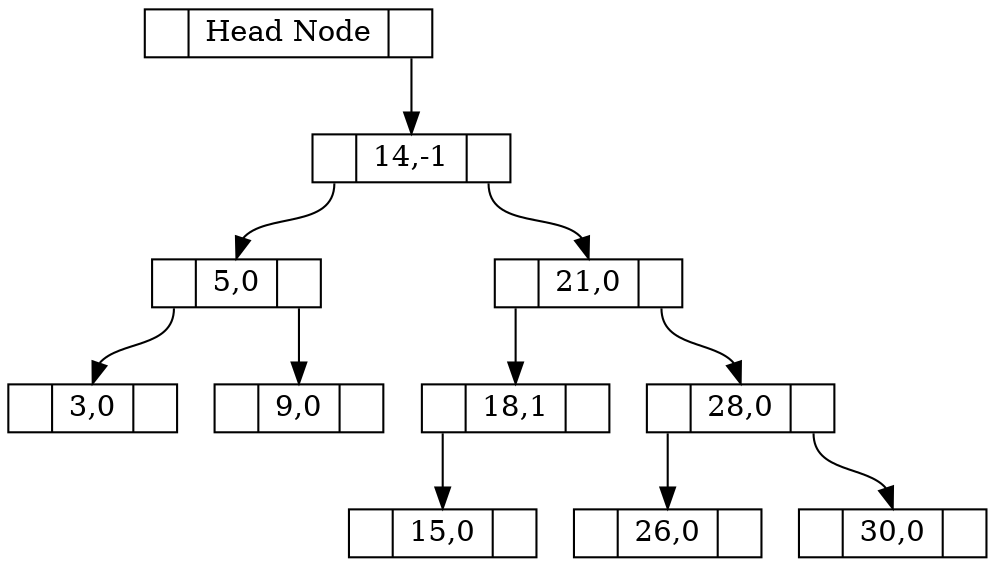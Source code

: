 digraph g { 
	node[shape = record, height = .1];
	node2147483647[label = "<l> | <d> Head Node | <r> "];
	node14[label = "<l> | <d> 14,-1 | <r>"];
	node5[label = "<l> | <d> 5,0 | <r>"];
	node21[label = "<l> | <d> 21,0 | <r>"];
	node3[label = "<l> | <d> 3,0 | <r>"];
	node9[label = "<l> | <d> 9,0 | <r>"];
	node18[label = "<l> | <d> 18,1 | <r>"];
	node28[label = "<l> | <d> 28,0 | <r>"];
	node15[label = "<l> | <d> 15,0 | <r>"];
	node26[label = "<l> | <d> 26,0 | <r>"];
	node30[label = "<l> | <d> 30,0 | <r>"];
	"node2147483647":r -> "node14":d;
	"node14":l -> "node5":d;
	"node14":r -> "node21":d;
	"node5":l -> "node3":d;
	"node5":r -> "node9":d;
	"node21":l -> "node18":d;
	"node21":r -> "node28":d;
	"node18":l -> "node15":d;
	"node28":l -> "node26":d;
	"node28":r -> "node30":d;
}